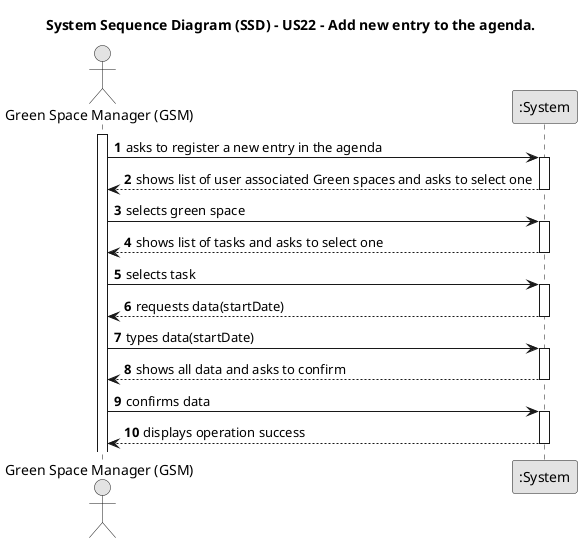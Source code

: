 @startuml
skinparam monochrome true
skinparam packageStyle rectangle
skinparam shadowing false

title System Sequence Diagram (SSD) - US22 - Add new entry to the agenda.

autonumber

actor "Green Space Manager (GSM)" as GSM
participant ":System" as System

activate GSM

    GSM -> System : asks to register a new entry in the agenda
    activate System

    System --> GSM : shows list of user associated Green spaces and asks to select one
    deactivate System

    GSM->System: selects green space
    activate System

    System --> GSM : shows list of tasks and asks to select one
    deactivate System

    GSM->System: selects task
    activate System

    System --> GSM : requests data(startDate)
    deactivate System

    GSM -> System : types data(startDate)
    activate System

    System --> GSM : shows all data and asks to confirm
    deactivate System

    GSM -> System : confirms data
    activate System

    System --> GSM : displays operation success
    deactivate System

@enduml
